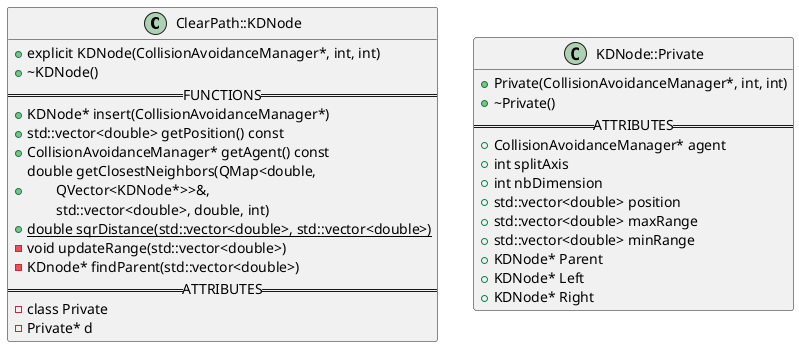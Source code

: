 @startuml(id=kdnode)

class ClearPath::KDNode {
  +explicit KDNode(CollisionAvoidanceManager*, int, int)
  +~KDNode()
  ==FUNCTIONS==
  +KDNode* insert(CollisionAvoidanceManager*)
  +std::vector<double> getPosition() const
  +CollisionAvoidanceManager* getAgent() const
  +double getClosestNeighbors(QMap<double,\n\tQVector<KDNode*>>&,\n\tstd::vector<double>, double, int)
  +{static} double sqrDistance(std::vector<double>, std::vector<double>)
  -void updateRange(std::vector<double>)
  -KDnode* findParent(std::vector<double>)
  ==ATTRIBUTES==
  -class Private
  -Private* d
}

class KDNode::Private {
  +Private(CollisionAvoidanceManager*, int, int)
  +~Private()
  ==ATTRIBUTES==
  +CollisionAvoidanceManager* agent
  +int splitAxis
  +int nbDimension
  +std::vector<double> position
  +std::vector<double> maxRange
  +std::vector<double> minRange
  +KDNode* Parent
  +KDNode* Left
  +KDNode* Right
}

@enduml

@startuml(id=kdtree)

class ClearPath::KDTree {
  +explicit KDTree(int)
  +~KDTree()
  ==FUNCTIONS==
  +QMap<double, QVector<KDNode*>> getClosestNeighbors(\n\t const std::vector<double>&, double, int) const
  +void update()
  +bool add(const QString&, CollisionAvoidanceManager*)
  +QMap<QString, CollisionAvoidanceManager*> getAgents() const
  ==ATTRIBUTES==
  -class Private
  -Private* d
}

class KDTree::Private {
  +Private(int)
  +~Private()
  ==ATTRIBUTES==
  +int nbDimension
  +KDNode* Root
  +QMap<QString, CollisionAvoidanceManager*> agents
}

@enduml

@startuml(id=kdLinks)

namespace ClearPath {
  KDTree *----- KDNode
  KDTree *----- KDTree::Private
  KDNode *----- KDNode::Private
}

@enduml
